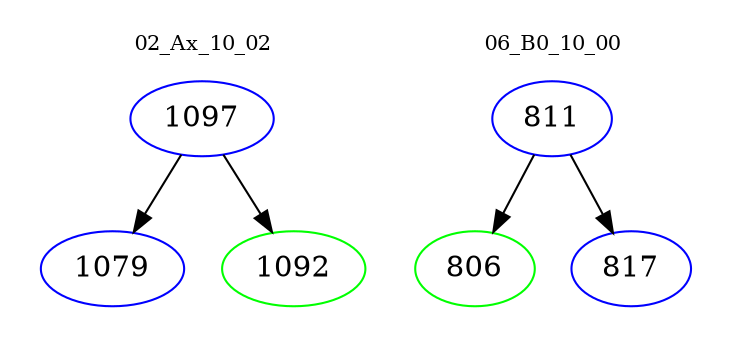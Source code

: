 digraph{
subgraph cluster_0 {
color = white
label = "02_Ax_10_02";
fontsize=10;
T0_1097 [label="1097", color="blue"]
T0_1097 -> T0_1079 [color="black"]
T0_1079 [label="1079", color="blue"]
T0_1097 -> T0_1092 [color="black"]
T0_1092 [label="1092", color="green"]
}
subgraph cluster_1 {
color = white
label = "06_B0_10_00";
fontsize=10;
T1_811 [label="811", color="blue"]
T1_811 -> T1_806 [color="black"]
T1_806 [label="806", color="green"]
T1_811 -> T1_817 [color="black"]
T1_817 [label="817", color="blue"]
}
}
